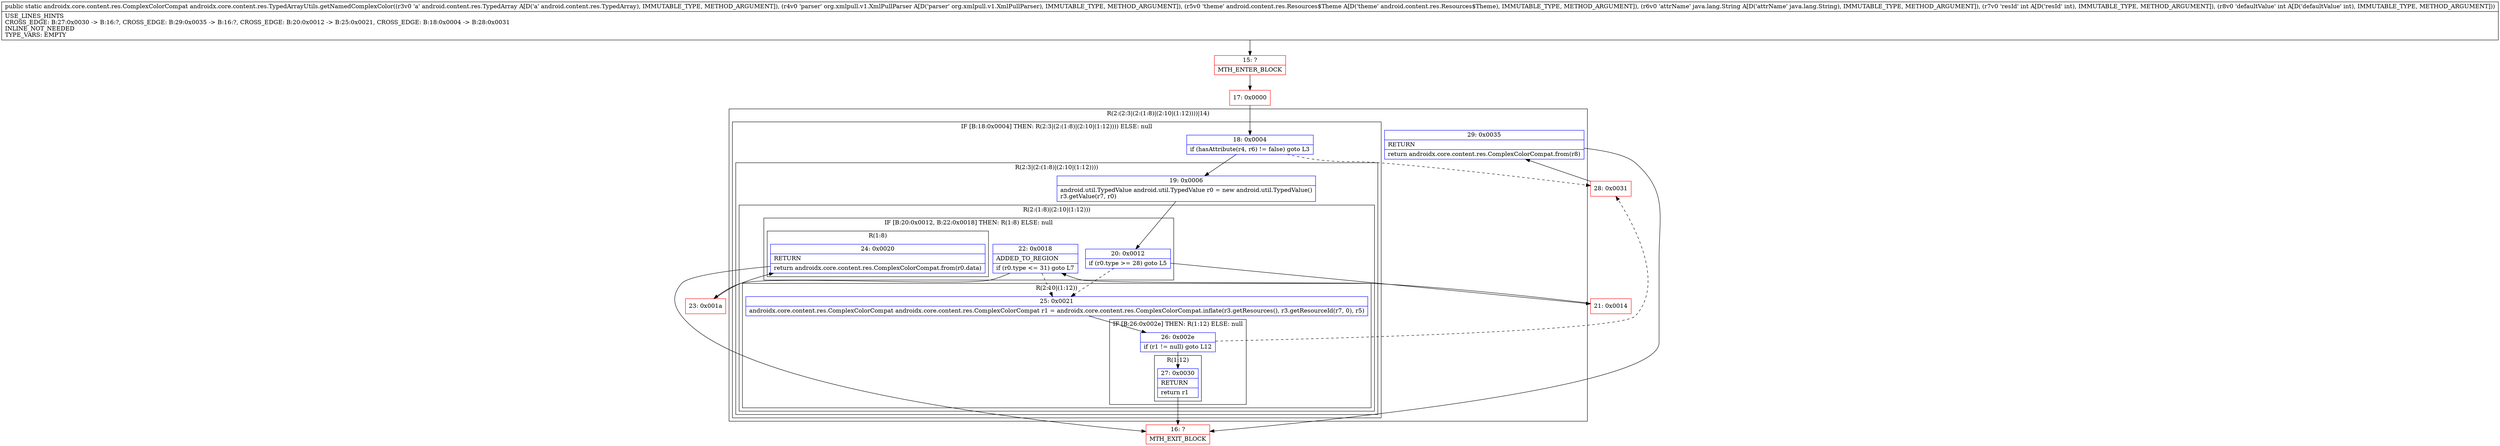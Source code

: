 digraph "CFG forandroidx.core.content.res.TypedArrayUtils.getNamedComplexColor(Landroid\/content\/res\/TypedArray;Lorg\/xmlpull\/v1\/XmlPullParser;Landroid\/content\/res\/Resources$Theme;Ljava\/lang\/String;II)Landroidx\/core\/content\/res\/ComplexColorCompat;" {
subgraph cluster_Region_121065847 {
label = "R(2:(2:3|(2:(1:8)|(2:10|(1:12))))|14)";
node [shape=record,color=blue];
subgraph cluster_IfRegion_520652050 {
label = "IF [B:18:0x0004] THEN: R(2:3|(2:(1:8)|(2:10|(1:12)))) ELSE: null";
node [shape=record,color=blue];
Node_18 [shape=record,label="{18\:\ 0x0004|if (hasAttribute(r4, r6) != false) goto L3\l}"];
subgraph cluster_Region_1624240032 {
label = "R(2:3|(2:(1:8)|(2:10|(1:12))))";
node [shape=record,color=blue];
Node_19 [shape=record,label="{19\:\ 0x0006|android.util.TypedValue android.util.TypedValue r0 = new android.util.TypedValue()\lr3.getValue(r7, r0)\l}"];
subgraph cluster_Region_1138877044 {
label = "R(2:(1:8)|(2:10|(1:12)))";
node [shape=record,color=blue];
subgraph cluster_IfRegion_1667222233 {
label = "IF [B:20:0x0012, B:22:0x0018] THEN: R(1:8) ELSE: null";
node [shape=record,color=blue];
Node_20 [shape=record,label="{20\:\ 0x0012|if (r0.type \>= 28) goto L5\l}"];
Node_22 [shape=record,label="{22\:\ 0x0018|ADDED_TO_REGION\l|if (r0.type \<= 31) goto L7\l}"];
subgraph cluster_Region_1246596757 {
label = "R(1:8)";
node [shape=record,color=blue];
Node_24 [shape=record,label="{24\:\ 0x0020|RETURN\l|return androidx.core.content.res.ComplexColorCompat.from(r0.data)\l}"];
}
}
subgraph cluster_Region_517527523 {
label = "R(2:10|(1:12))";
node [shape=record,color=blue];
Node_25 [shape=record,label="{25\:\ 0x0021|androidx.core.content.res.ComplexColorCompat androidx.core.content.res.ComplexColorCompat r1 = androidx.core.content.res.ComplexColorCompat.inflate(r3.getResources(), r3.getResourceId(r7, 0), r5)\l}"];
subgraph cluster_IfRegion_32868727 {
label = "IF [B:26:0x002e] THEN: R(1:12) ELSE: null";
node [shape=record,color=blue];
Node_26 [shape=record,label="{26\:\ 0x002e|if (r1 != null) goto L12\l}"];
subgraph cluster_Region_476156562 {
label = "R(1:12)";
node [shape=record,color=blue];
Node_27 [shape=record,label="{27\:\ 0x0030|RETURN\l|return r1\l}"];
}
}
}
}
}
}
Node_29 [shape=record,label="{29\:\ 0x0035|RETURN\l|return androidx.core.content.res.ComplexColorCompat.from(r8)\l}"];
}
Node_15 [shape=record,color=red,label="{15\:\ ?|MTH_ENTER_BLOCK\l}"];
Node_17 [shape=record,color=red,label="{17\:\ 0x0000}"];
Node_21 [shape=record,color=red,label="{21\:\ 0x0014}"];
Node_23 [shape=record,color=red,label="{23\:\ 0x001a}"];
Node_16 [shape=record,color=red,label="{16\:\ ?|MTH_EXIT_BLOCK\l}"];
Node_28 [shape=record,color=red,label="{28\:\ 0x0031}"];
MethodNode[shape=record,label="{public static androidx.core.content.res.ComplexColorCompat androidx.core.content.res.TypedArrayUtils.getNamedComplexColor((r3v0 'a' android.content.res.TypedArray A[D('a' android.content.res.TypedArray), IMMUTABLE_TYPE, METHOD_ARGUMENT]), (r4v0 'parser' org.xmlpull.v1.XmlPullParser A[D('parser' org.xmlpull.v1.XmlPullParser), IMMUTABLE_TYPE, METHOD_ARGUMENT]), (r5v0 'theme' android.content.res.Resources$Theme A[D('theme' android.content.res.Resources$Theme), IMMUTABLE_TYPE, METHOD_ARGUMENT]), (r6v0 'attrName' java.lang.String A[D('attrName' java.lang.String), IMMUTABLE_TYPE, METHOD_ARGUMENT]), (r7v0 'resId' int A[D('resId' int), IMMUTABLE_TYPE, METHOD_ARGUMENT]), (r8v0 'defaultValue' int A[D('defaultValue' int), IMMUTABLE_TYPE, METHOD_ARGUMENT]))  | USE_LINES_HINTS\lCROSS_EDGE: B:27:0x0030 \-\> B:16:?, CROSS_EDGE: B:29:0x0035 \-\> B:16:?, CROSS_EDGE: B:20:0x0012 \-\> B:25:0x0021, CROSS_EDGE: B:18:0x0004 \-\> B:28:0x0031\lINLINE_NOT_NEEDED\lTYPE_VARS: EMPTY\l}"];
MethodNode -> Node_15;Node_18 -> Node_19;
Node_18 -> Node_28[style=dashed];
Node_19 -> Node_20;
Node_20 -> Node_21;
Node_20 -> Node_25[style=dashed];
Node_22 -> Node_23;
Node_22 -> Node_25[style=dashed];
Node_24 -> Node_16;
Node_25 -> Node_26;
Node_26 -> Node_27;
Node_26 -> Node_28[style=dashed];
Node_27 -> Node_16;
Node_29 -> Node_16;
Node_15 -> Node_17;
Node_17 -> Node_18;
Node_21 -> Node_22;
Node_23 -> Node_24;
Node_28 -> Node_29;
}

